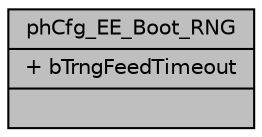 digraph "phCfg_EE_Boot_RNG"
{
  edge [fontname="Helvetica",fontsize="10",labelfontname="Helvetica",labelfontsize="10"];
  node [fontname="Helvetica",fontsize="10",shape=record];
  Node0 [label="{phCfg_EE_Boot_RNG\n|+ bTrngFeedTimeout\l|}",height=0.2,width=0.4,color="black", fillcolor="grey75", style="filled", fontcolor="black"];
}
